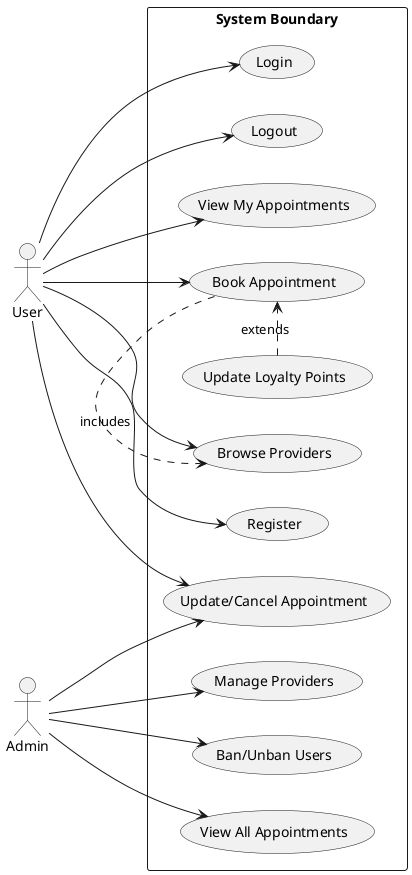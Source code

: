 @startuml
left to right direction

actor "User" as user
actor "Admin" as admin

rectangle "System Boundary" {
  usecase "Register" as register
  usecase "Login" as login
  usecase "Logout" as logout
  usecase "Browse Providers" as browse
  usecase "Book Appointment" as book
  usecase "View My Appointments" as viewApps
  usecase "Update/Cancel Appointment" as manageApp
  usecase "Manage Providers" as manageProviders
  usecase "Ban/Unban Users" as manageUsers
  usecase "Update Loyalty Points" as loyalty
  usecase "View All Appointments" as allAppt

  user --> register
  user --> login
  user --> logout
  user --> browse
  user --> book
  user --> viewApps
  user --> manageApp

  admin --> manageProviders
  admin --> manageUsers
  admin --> manageApp
  admin --> allAppt

  book .> browse : includes
  loyalty .> book : extends
}
@enduml